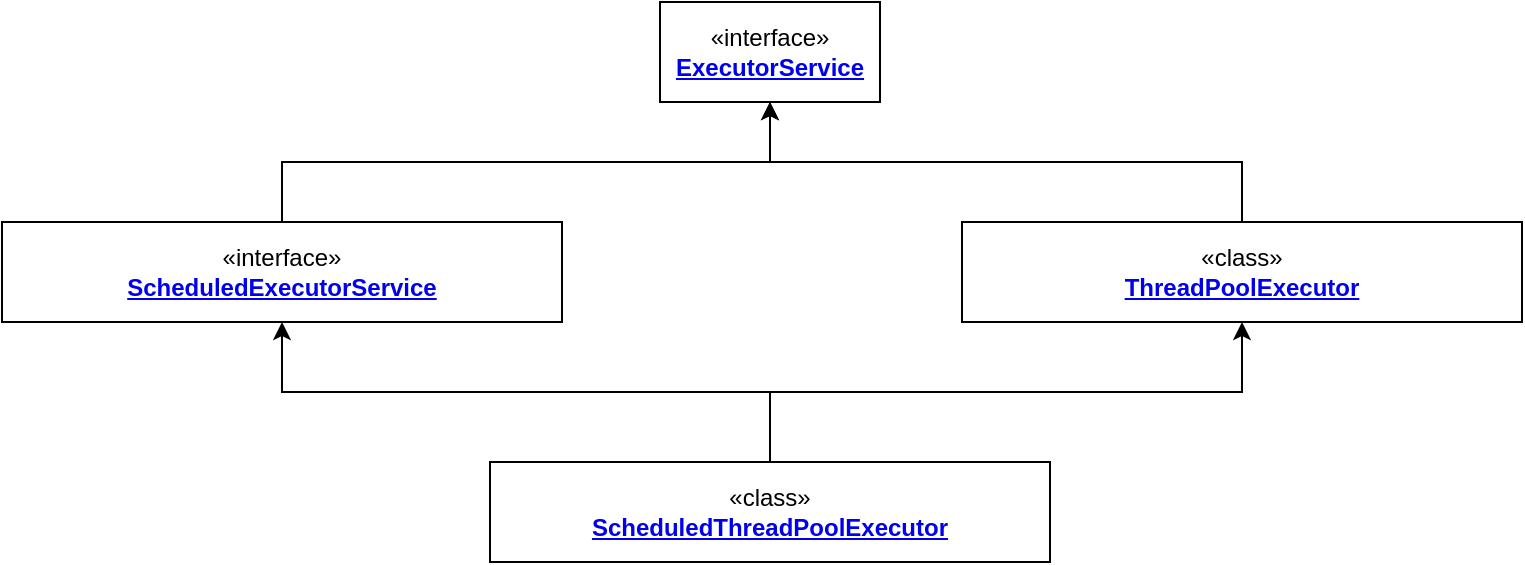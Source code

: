 <mxfile version="26.2.14">
  <diagram id="C5RBs43oDa-KdzZeNtuy" name="Page-1">
    <mxGraphModel dx="2129" dy="874" grid="1" gridSize="10" guides="1" tooltips="1" connect="1" arrows="1" fold="1" page="1" pageScale="1" pageWidth="827" pageHeight="1169" math="0" shadow="0">
      <root>
        <mxCell id="WIyWlLk6GJQsqaUBKTNV-0" />
        <mxCell id="WIyWlLk6GJQsqaUBKTNV-1" parent="WIyWlLk6GJQsqaUBKTNV-0" />
        <mxCell id="JLMAobXM5yFxve7RQYuS-0" value="«interface»&lt;br&gt;&lt;b&gt;&lt;a href=&quot;https://docs.oracle.com/javase/8/docs/api/java/util/concurrent/ExecutorService.html&quot;&gt;ExecutorService&lt;/a&gt;&lt;/b&gt;" style="html=1;whiteSpace=wrap;" vertex="1" parent="WIyWlLk6GJQsqaUBKTNV-1">
          <mxGeometry x="359" y="130" width="110" height="50" as="geometry" />
        </mxCell>
        <mxCell id="JLMAobXM5yFxve7RQYuS-2" style="edgeStyle=orthogonalEdgeStyle;rounded=0;orthogonalLoop=1;jettySize=auto;html=1;exitX=0.5;exitY=0;exitDx=0;exitDy=0;entryX=0.5;entryY=1;entryDx=0;entryDy=0;" edge="1" parent="WIyWlLk6GJQsqaUBKTNV-1" source="JLMAobXM5yFxve7RQYuS-1" target="JLMAobXM5yFxve7RQYuS-0">
          <mxGeometry relative="1" as="geometry" />
        </mxCell>
        <mxCell id="JLMAobXM5yFxve7RQYuS-1" value="«interface»&lt;br&gt;&lt;b&gt;&lt;a href=&quot;https://docs.oracle.com/javase/8/docs/api/java/util/concurrent/ScheduledExecutorService.html&quot;&gt;ScheduledExecutorService&lt;/a&gt;&lt;/b&gt;" style="html=1;whiteSpace=wrap;" vertex="1" parent="WIyWlLk6GJQsqaUBKTNV-1">
          <mxGeometry x="30" y="240" width="280" height="50" as="geometry" />
        </mxCell>
        <mxCell id="JLMAobXM5yFxve7RQYuS-4" style="edgeStyle=orthogonalEdgeStyle;rounded=0;orthogonalLoop=1;jettySize=auto;html=1;exitX=0.5;exitY=0;exitDx=0;exitDy=0;entryX=0.5;entryY=1;entryDx=0;entryDy=0;" edge="1" parent="WIyWlLk6GJQsqaUBKTNV-1" source="JLMAobXM5yFxve7RQYuS-3" target="JLMAobXM5yFxve7RQYuS-0">
          <mxGeometry relative="1" as="geometry" />
        </mxCell>
        <mxCell id="JLMAobXM5yFxve7RQYuS-3" value="«class»&lt;br&gt;&lt;b&gt;&lt;a href=&quot;https://docs.oracle.com/javase/8/docs/api/java/util/concurrent/ThreadPoolExecutor.html&quot;&gt;ThreadPoolExecutor&lt;/a&gt;&lt;/b&gt;" style="html=1;whiteSpace=wrap;" vertex="1" parent="WIyWlLk6GJQsqaUBKTNV-1">
          <mxGeometry x="510" y="240" width="280" height="50" as="geometry" />
        </mxCell>
        <mxCell id="JLMAobXM5yFxve7RQYuS-6" style="edgeStyle=orthogonalEdgeStyle;rounded=0;orthogonalLoop=1;jettySize=auto;html=1;exitX=0.5;exitY=0;exitDx=0;exitDy=0;entryX=0.5;entryY=1;entryDx=0;entryDy=0;" edge="1" parent="WIyWlLk6GJQsqaUBKTNV-1" source="JLMAobXM5yFxve7RQYuS-5" target="JLMAobXM5yFxve7RQYuS-1">
          <mxGeometry relative="1" as="geometry" />
        </mxCell>
        <mxCell id="JLMAobXM5yFxve7RQYuS-7" style="edgeStyle=orthogonalEdgeStyle;rounded=0;orthogonalLoop=1;jettySize=auto;html=1;exitX=0.5;exitY=0;exitDx=0;exitDy=0;entryX=0.5;entryY=1;entryDx=0;entryDy=0;" edge="1" parent="WIyWlLk6GJQsqaUBKTNV-1" source="JLMAobXM5yFxve7RQYuS-5" target="JLMAobXM5yFxve7RQYuS-3">
          <mxGeometry relative="1" as="geometry" />
        </mxCell>
        <mxCell id="JLMAobXM5yFxve7RQYuS-5" value="«class»&lt;br&gt;&lt;b&gt;&lt;a href=&quot;https://docs.oracle.com/javase/8/docs/api/java/util/concurrent/ScheduledThreadPoolExecutor.html&quot;&gt;ScheduledThreadPoolExecutor&lt;/a&gt;&lt;/b&gt;" style="html=1;whiteSpace=wrap;" vertex="1" parent="WIyWlLk6GJQsqaUBKTNV-1">
          <mxGeometry x="274" y="360" width="280" height="50" as="geometry" />
        </mxCell>
      </root>
    </mxGraphModel>
  </diagram>
</mxfile>

